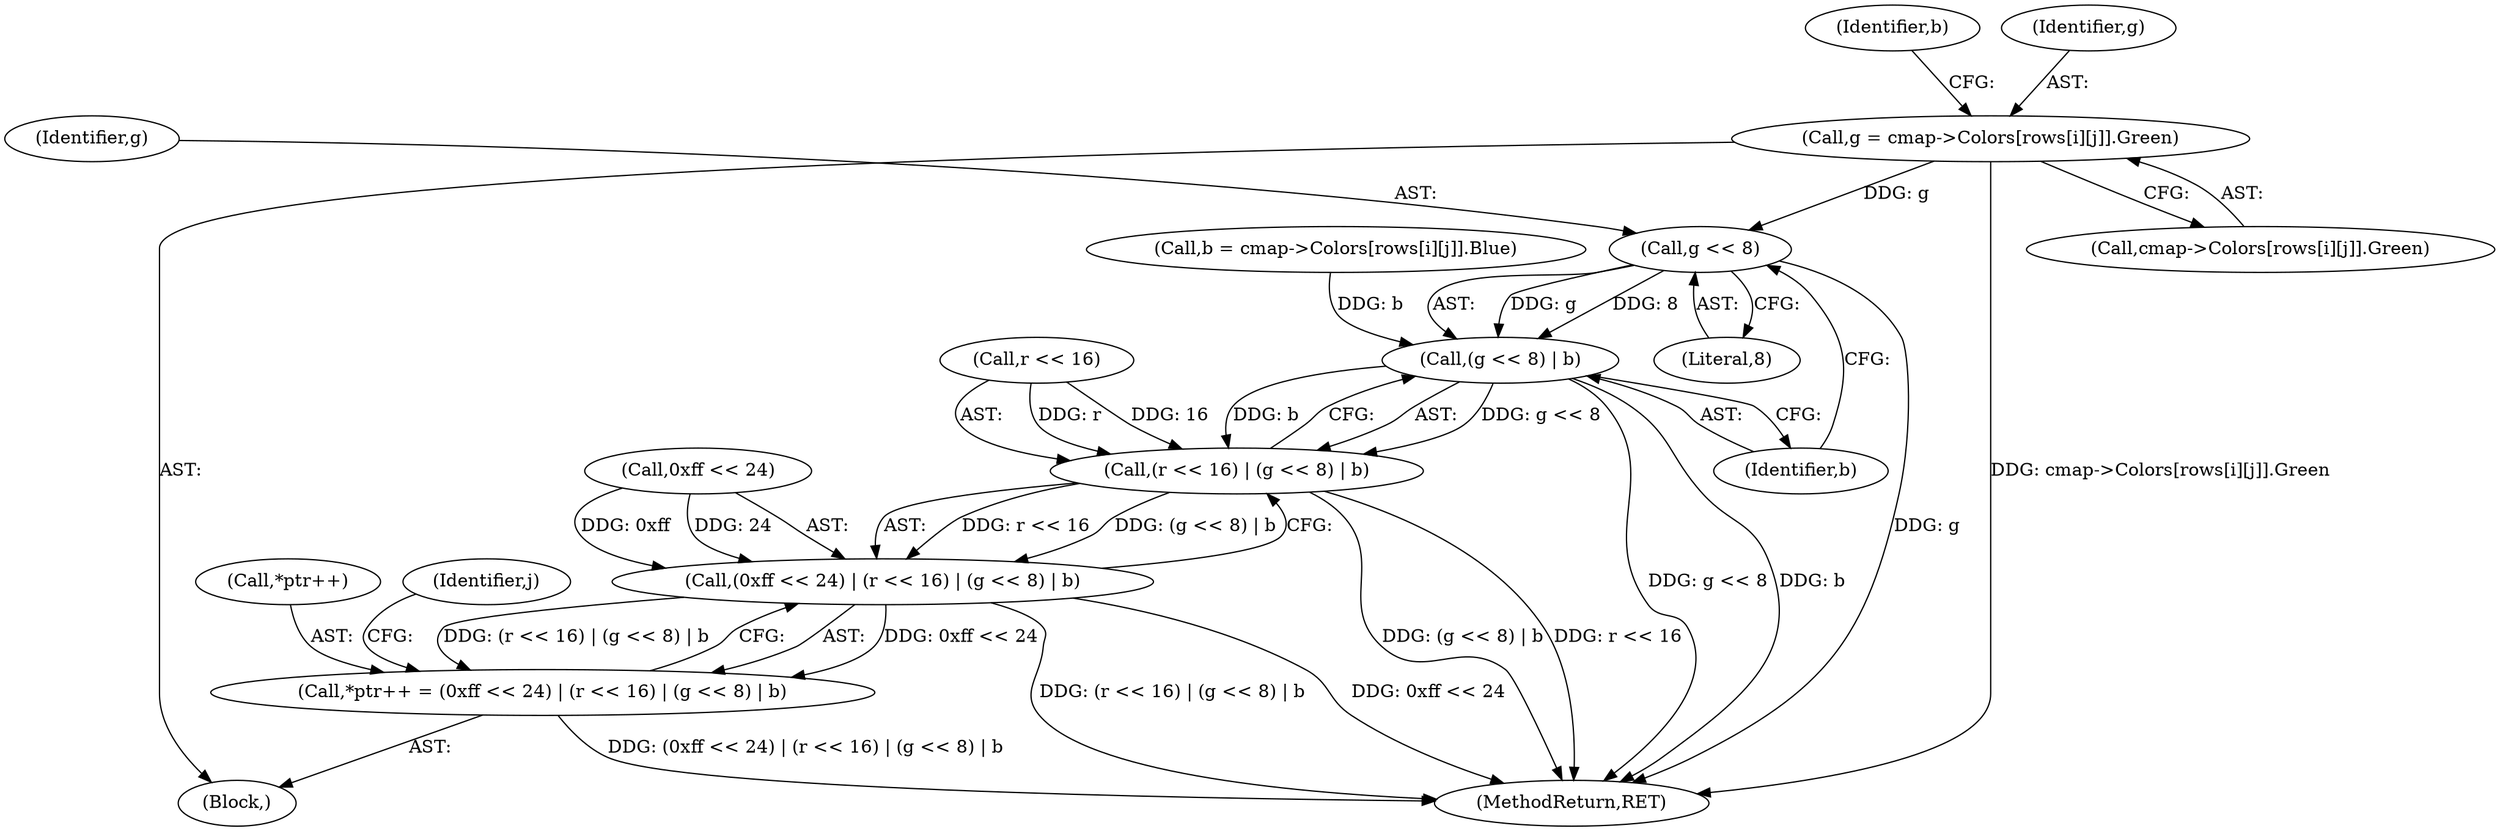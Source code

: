 digraph "0_enlightment_37a96801663b7b4cd3fbe56cc0eb8b6a17e766a8@array" {
"1000605" [label="(Call,g = cmap->Colors[rows[i][j]].Green)"];
"1000644" [label="(Call,g << 8)"];
"1000643" [label="(Call,(g << 8) | b)"];
"1000639" [label="(Call,(r << 16) | (g << 8) | b)"];
"1000635" [label="(Call,(0xff << 24) | (r << 16) | (g << 8) | b)"];
"1000631" [label="(Call,*ptr++ = (0xff << 24) | (r << 16) | (g << 8) | b)"];
"1000605" [label="(Call,g = cmap->Colors[rows[i][j]].Green)"];
"1000635" [label="(Call,(0xff << 24) | (r << 16) | (g << 8) | b)"];
"1000631" [label="(Call,*ptr++ = (0xff << 24) | (r << 16) | (g << 8) | b)"];
"1000632" [label="(Call,*ptr++)"];
"1000651" [label="(Identifier,j)"];
"1000646" [label="(Literal,8)"];
"1000640" [label="(Call,r << 16)"];
"1000775" [label="(MethodReturn,RET)"];
"1000636" [label="(Call,0xff << 24)"];
"1000619" [label="(Identifier,b)"];
"1000644" [label="(Call,g << 8)"];
"1000647" [label="(Identifier,b)"];
"1000643" [label="(Call,(g << 8) | b)"];
"1000645" [label="(Identifier,g)"];
"1000591" [label="(Block,)"];
"1000606" [label="(Identifier,g)"];
"1000639" [label="(Call,(r << 16) | (g << 8) | b)"];
"1000618" [label="(Call,b = cmap->Colors[rows[i][j]].Blue)"];
"1000607" [label="(Call,cmap->Colors[rows[i][j]].Green)"];
"1000605" -> "1000591"  [label="AST: "];
"1000605" -> "1000607"  [label="CFG: "];
"1000606" -> "1000605"  [label="AST: "];
"1000607" -> "1000605"  [label="AST: "];
"1000619" -> "1000605"  [label="CFG: "];
"1000605" -> "1000775"  [label="DDG: cmap->Colors[rows[i][j]].Green"];
"1000605" -> "1000644"  [label="DDG: g"];
"1000644" -> "1000643"  [label="AST: "];
"1000644" -> "1000646"  [label="CFG: "];
"1000645" -> "1000644"  [label="AST: "];
"1000646" -> "1000644"  [label="AST: "];
"1000647" -> "1000644"  [label="CFG: "];
"1000644" -> "1000775"  [label="DDG: g"];
"1000644" -> "1000643"  [label="DDG: g"];
"1000644" -> "1000643"  [label="DDG: 8"];
"1000643" -> "1000639"  [label="AST: "];
"1000643" -> "1000647"  [label="CFG: "];
"1000647" -> "1000643"  [label="AST: "];
"1000639" -> "1000643"  [label="CFG: "];
"1000643" -> "1000775"  [label="DDG: g << 8"];
"1000643" -> "1000775"  [label="DDG: b"];
"1000643" -> "1000639"  [label="DDG: g << 8"];
"1000643" -> "1000639"  [label="DDG: b"];
"1000618" -> "1000643"  [label="DDG: b"];
"1000639" -> "1000635"  [label="AST: "];
"1000640" -> "1000639"  [label="AST: "];
"1000635" -> "1000639"  [label="CFG: "];
"1000639" -> "1000775"  [label="DDG: (g << 8) | b"];
"1000639" -> "1000775"  [label="DDG: r << 16"];
"1000639" -> "1000635"  [label="DDG: r << 16"];
"1000639" -> "1000635"  [label="DDG: (g << 8) | b"];
"1000640" -> "1000639"  [label="DDG: r"];
"1000640" -> "1000639"  [label="DDG: 16"];
"1000635" -> "1000631"  [label="AST: "];
"1000636" -> "1000635"  [label="AST: "];
"1000631" -> "1000635"  [label="CFG: "];
"1000635" -> "1000775"  [label="DDG: (r << 16) | (g << 8) | b"];
"1000635" -> "1000775"  [label="DDG: 0xff << 24"];
"1000635" -> "1000631"  [label="DDG: 0xff << 24"];
"1000635" -> "1000631"  [label="DDG: (r << 16) | (g << 8) | b"];
"1000636" -> "1000635"  [label="DDG: 0xff"];
"1000636" -> "1000635"  [label="DDG: 24"];
"1000631" -> "1000591"  [label="AST: "];
"1000632" -> "1000631"  [label="AST: "];
"1000651" -> "1000631"  [label="CFG: "];
"1000631" -> "1000775"  [label="DDG: (0xff << 24) | (r << 16) | (g << 8) | b"];
}
